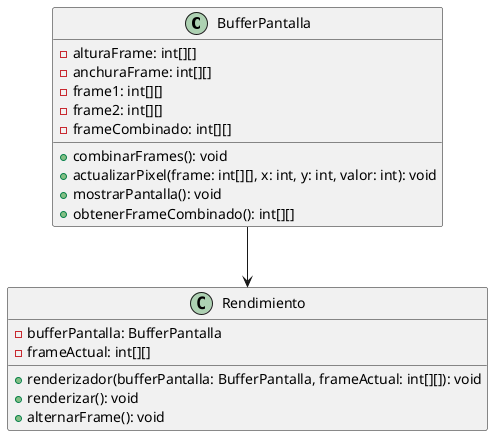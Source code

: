 @startuml

class BufferPantalla {
    - alturaFrame: int[][]
    - anchuraFrame: int[][]
    - frame1: int[][]
    - frame2: int[][]
    - frameCombinado: int[][]
    + combinarFrames(): void
    + actualizarPixel(frame: int[][], x: int, y: int, valor: int): void
    + mostrarPantalla(): void
    + obtenerFrameCombinado(): int[][]
}

class Rendimiento {
    - bufferPantalla: BufferPantalla
    - frameActual: int[][]
    + renderizador(bufferPantalla: BufferPantalla, frameActual: int[][]): void
    + renderizar(): void
    + alternarFrame(): void
}

BufferPantalla --> Rendimiento

@enduml
